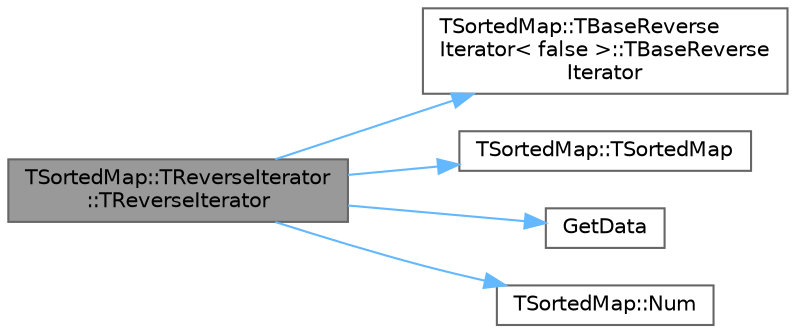 digraph "TSortedMap::TReverseIterator::TReverseIterator"
{
 // INTERACTIVE_SVG=YES
 // LATEX_PDF_SIZE
  bgcolor="transparent";
  edge [fontname=Helvetica,fontsize=10,labelfontname=Helvetica,labelfontsize=10];
  node [fontname=Helvetica,fontsize=10,shape=box,height=0.2,width=0.4];
  rankdir="LR";
  Node1 [id="Node000001",label="TSortedMap::TReverseIterator\l::TReverseIterator",height=0.2,width=0.4,color="gray40", fillcolor="grey60", style="filled", fontcolor="black",tooltip=" "];
  Node1 -> Node2 [id="edge1_Node000001_Node000002",color="steelblue1",style="solid",tooltip=" "];
  Node2 [id="Node000002",label="TSortedMap::TBaseReverse\lIterator\< false \>::TBaseReverse\lIterator",height=0.2,width=0.4,color="grey40", fillcolor="white", style="filled",URL="$d8/d4f/classTSortedMap_1_1TBaseReverseIterator.html#a7134661169adaf96fa877eef32aa94db",tooltip=" "];
  Node1 -> Node3 [id="edge2_Node000001_Node000003",color="steelblue1",style="solid",tooltip=" "];
  Node3 [id="Node000003",label="TSortedMap::TSortedMap",height=0.2,width=0.4,color="grey40", fillcolor="white", style="filled",URL="$d6/d24/classTSortedMap.html#ad3f81f45f3ffe18fbcf6d5dca350555d",tooltip=" "];
  Node1 -> Node4 [id="edge3_Node000001_Node000004",color="steelblue1",style="solid",tooltip=" "];
  Node4 [id="Node000004",label="GetData",height=0.2,width=0.4,color="grey40", fillcolor="white", style="filled",URL="$d3/ddf/StringConv_8h.html#a4111b73e6a9d7101173e7223118962f3",tooltip=" "];
  Node1 -> Node5 [id="edge4_Node000001_Node000005",color="steelblue1",style="solid",tooltip=" "];
  Node5 [id="Node000005",label="TSortedMap::Num",height=0.2,width=0.4,color="grey40", fillcolor="white", style="filled",URL="$d6/d24/classTSortedMap.html#a8982bc0a9c249c89ec0b94e3a652df35",tooltip=" "];
}

